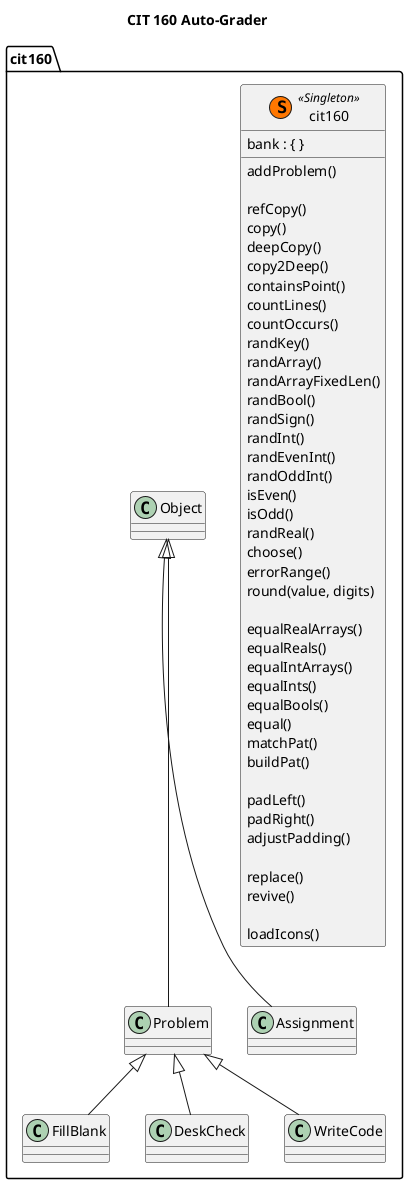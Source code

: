 @startuml
title CIT 160 Auto-Grader
package cit160 {
	class cit160 <<(S, #FF7700) Singleton>> {
		bank : { }

		addProblem()

		refCopy()
		copy()
		deepCopy()
		copy2Deep()
		containsPoint()
		countLines()
		countOccurs()
		randKey()
		randArray()
		randArrayFixedLen()
		randBool()
		randSign()
		randInt()
		randEvenInt()
		randOddInt()
		isEven()
		isOdd()
		randReal()
		choose()
		errorRange()
		round(value, digits)

		equalRealArrays()
		equalReals()
		equalIntArrays()
		equalInts()
		equalBools()
		equal()
		matchPat()
		buildPat()

		padLeft()
		padRight()
		adjustPadding()

		replace()
		revive()

		loadIcons()
	}

	class Object
	class Problem
	class FillBlank
	class DeskCheck
	class WriteCode

	class Assignment
}

Object <|-- Problem
Problem <|-- FillBlank
Problem <|-- DeskCheck
Problem <|-- WriteCode

Object <|-- Assignment
@enduml
